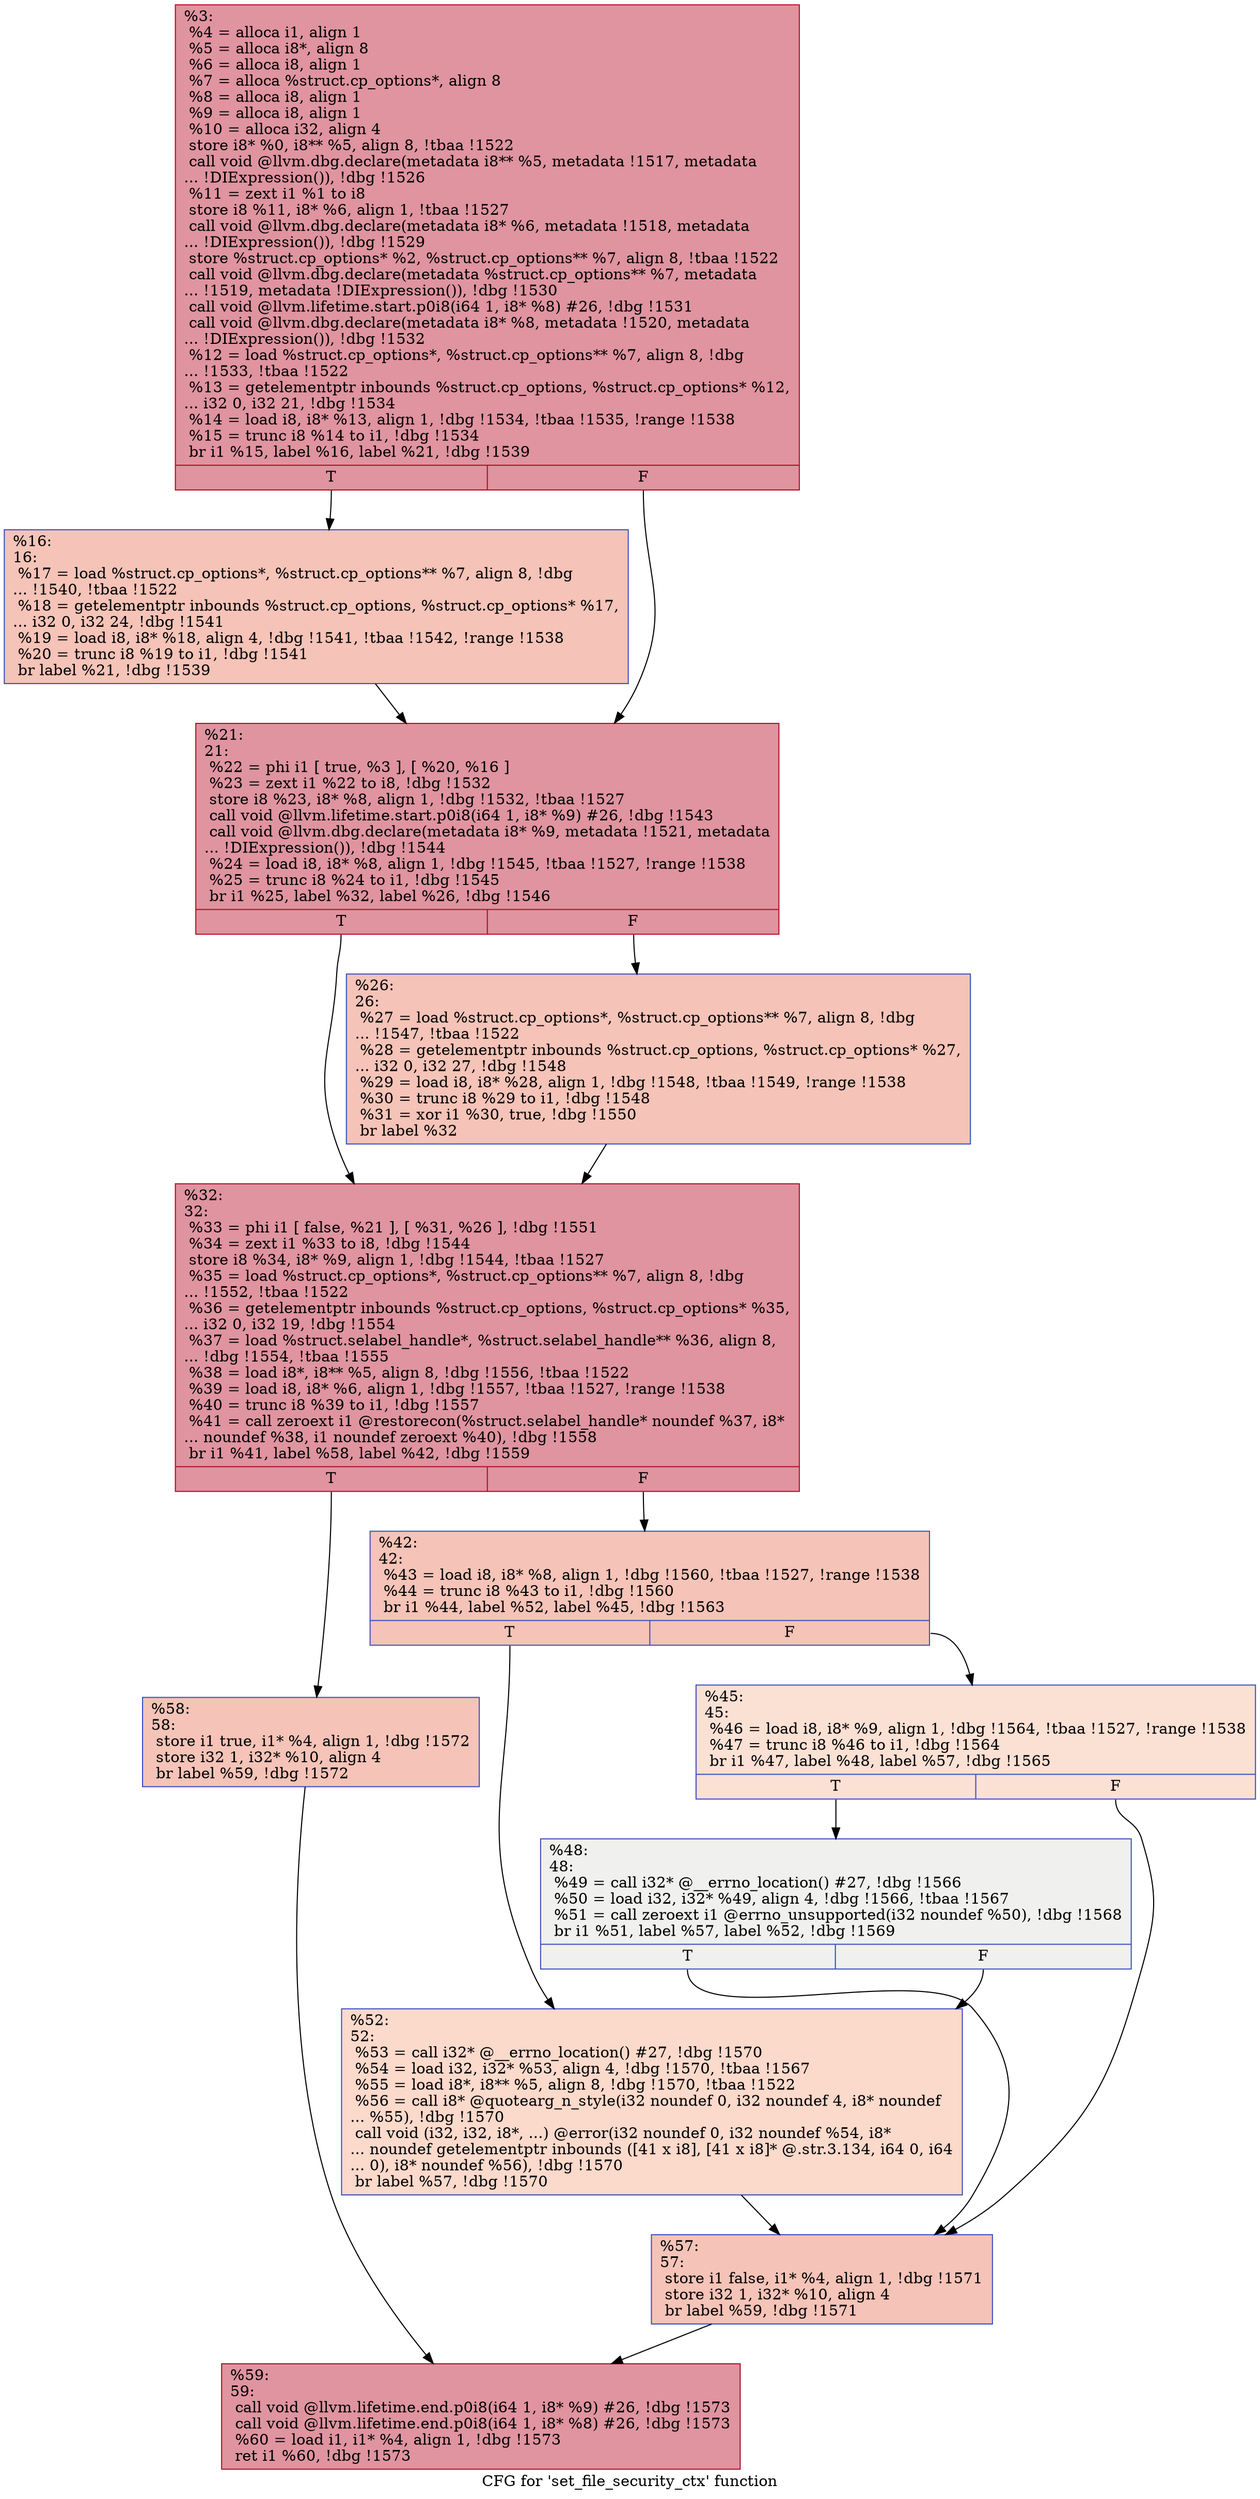 digraph "CFG for 'set_file_security_ctx' function" {
	label="CFG for 'set_file_security_ctx' function";

	Node0xd52940 [shape=record,color="#b70d28ff", style=filled, fillcolor="#b70d2870",label="{%3:\l  %4 = alloca i1, align 1\l  %5 = alloca i8*, align 8\l  %6 = alloca i8, align 1\l  %7 = alloca %struct.cp_options*, align 8\l  %8 = alloca i8, align 1\l  %9 = alloca i8, align 1\l  %10 = alloca i32, align 4\l  store i8* %0, i8** %5, align 8, !tbaa !1522\l  call void @llvm.dbg.declare(metadata i8** %5, metadata !1517, metadata\l... !DIExpression()), !dbg !1526\l  %11 = zext i1 %1 to i8\l  store i8 %11, i8* %6, align 1, !tbaa !1527\l  call void @llvm.dbg.declare(metadata i8* %6, metadata !1518, metadata\l... !DIExpression()), !dbg !1529\l  store %struct.cp_options* %2, %struct.cp_options** %7, align 8, !tbaa !1522\l  call void @llvm.dbg.declare(metadata %struct.cp_options** %7, metadata\l... !1519, metadata !DIExpression()), !dbg !1530\l  call void @llvm.lifetime.start.p0i8(i64 1, i8* %8) #26, !dbg !1531\l  call void @llvm.dbg.declare(metadata i8* %8, metadata !1520, metadata\l... !DIExpression()), !dbg !1532\l  %12 = load %struct.cp_options*, %struct.cp_options** %7, align 8, !dbg\l... !1533, !tbaa !1522\l  %13 = getelementptr inbounds %struct.cp_options, %struct.cp_options* %12,\l... i32 0, i32 21, !dbg !1534\l  %14 = load i8, i8* %13, align 1, !dbg !1534, !tbaa !1535, !range !1538\l  %15 = trunc i8 %14 to i1, !dbg !1534\l  br i1 %15, label %16, label %21, !dbg !1539\l|{<s0>T|<s1>F}}"];
	Node0xd52940:s0 -> Node0xd52a00;
	Node0xd52940:s1 -> Node0xd52a50;
	Node0xd52a00 [shape=record,color="#3d50c3ff", style=filled, fillcolor="#e8765c70",label="{%16:\l16:                                               \l  %17 = load %struct.cp_options*, %struct.cp_options** %7, align 8, !dbg\l... !1540, !tbaa !1522\l  %18 = getelementptr inbounds %struct.cp_options, %struct.cp_options* %17,\l... i32 0, i32 24, !dbg !1541\l  %19 = load i8, i8* %18, align 4, !dbg !1541, !tbaa !1542, !range !1538\l  %20 = trunc i8 %19 to i1, !dbg !1541\l  br label %21, !dbg !1539\l}"];
	Node0xd52a00 -> Node0xd52a50;
	Node0xd52a50 [shape=record,color="#b70d28ff", style=filled, fillcolor="#b70d2870",label="{%21:\l21:                                               \l  %22 = phi i1 [ true, %3 ], [ %20, %16 ]\l  %23 = zext i1 %22 to i8, !dbg !1532\l  store i8 %23, i8* %8, align 1, !dbg !1532, !tbaa !1527\l  call void @llvm.lifetime.start.p0i8(i64 1, i8* %9) #26, !dbg !1543\l  call void @llvm.dbg.declare(metadata i8* %9, metadata !1521, metadata\l... !DIExpression()), !dbg !1544\l  %24 = load i8, i8* %8, align 1, !dbg !1545, !tbaa !1527, !range !1538\l  %25 = trunc i8 %24 to i1, !dbg !1545\l  br i1 %25, label %32, label %26, !dbg !1546\l|{<s0>T|<s1>F}}"];
	Node0xd52a50:s0 -> Node0xd52af0;
	Node0xd52a50:s1 -> Node0xd52aa0;
	Node0xd52aa0 [shape=record,color="#3d50c3ff", style=filled, fillcolor="#e8765c70",label="{%26:\l26:                                               \l  %27 = load %struct.cp_options*, %struct.cp_options** %7, align 8, !dbg\l... !1547, !tbaa !1522\l  %28 = getelementptr inbounds %struct.cp_options, %struct.cp_options* %27,\l... i32 0, i32 27, !dbg !1548\l  %29 = load i8, i8* %28, align 1, !dbg !1548, !tbaa !1549, !range !1538\l  %30 = trunc i8 %29 to i1, !dbg !1548\l  %31 = xor i1 %30, true, !dbg !1550\l  br label %32\l}"];
	Node0xd52aa0 -> Node0xd52af0;
	Node0xd52af0 [shape=record,color="#b70d28ff", style=filled, fillcolor="#b70d2870",label="{%32:\l32:                                               \l  %33 = phi i1 [ false, %21 ], [ %31, %26 ], !dbg !1551\l  %34 = zext i1 %33 to i8, !dbg !1544\l  store i8 %34, i8* %9, align 1, !dbg !1544, !tbaa !1527\l  %35 = load %struct.cp_options*, %struct.cp_options** %7, align 8, !dbg\l... !1552, !tbaa !1522\l  %36 = getelementptr inbounds %struct.cp_options, %struct.cp_options* %35,\l... i32 0, i32 19, !dbg !1554\l  %37 = load %struct.selabel_handle*, %struct.selabel_handle** %36, align 8,\l... !dbg !1554, !tbaa !1555\l  %38 = load i8*, i8** %5, align 8, !dbg !1556, !tbaa !1522\l  %39 = load i8, i8* %6, align 1, !dbg !1557, !tbaa !1527, !range !1538\l  %40 = trunc i8 %39 to i1, !dbg !1557\l  %41 = call zeroext i1 @restorecon(%struct.selabel_handle* noundef %37, i8*\l... noundef %38, i1 noundef zeroext %40), !dbg !1558\l  br i1 %41, label %58, label %42, !dbg !1559\l|{<s0>T|<s1>F}}"];
	Node0xd52af0:s0 -> Node0xd52cd0;
	Node0xd52af0:s1 -> Node0xd52b40;
	Node0xd52b40 [shape=record,color="#3d50c3ff", style=filled, fillcolor="#e8765c70",label="{%42:\l42:                                               \l  %43 = load i8, i8* %8, align 1, !dbg !1560, !tbaa !1527, !range !1538\l  %44 = trunc i8 %43 to i1, !dbg !1560\l  br i1 %44, label %52, label %45, !dbg !1563\l|{<s0>T|<s1>F}}"];
	Node0xd52b40:s0 -> Node0xd52c30;
	Node0xd52b40:s1 -> Node0xd52b90;
	Node0xd52b90 [shape=record,color="#3d50c3ff", style=filled, fillcolor="#f7b99e70",label="{%45:\l45:                                               \l  %46 = load i8, i8* %9, align 1, !dbg !1564, !tbaa !1527, !range !1538\l  %47 = trunc i8 %46 to i1, !dbg !1564\l  br i1 %47, label %48, label %57, !dbg !1565\l|{<s0>T|<s1>F}}"];
	Node0xd52b90:s0 -> Node0xd52be0;
	Node0xd52b90:s1 -> Node0xd52c80;
	Node0xd52be0 [shape=record,color="#3d50c3ff", style=filled, fillcolor="#dedcdb70",label="{%48:\l48:                                               \l  %49 = call i32* @__errno_location() #27, !dbg !1566\l  %50 = load i32, i32* %49, align 4, !dbg !1566, !tbaa !1567\l  %51 = call zeroext i1 @errno_unsupported(i32 noundef %50), !dbg !1568\l  br i1 %51, label %57, label %52, !dbg !1569\l|{<s0>T|<s1>F}}"];
	Node0xd52be0:s0 -> Node0xd52c80;
	Node0xd52be0:s1 -> Node0xd52c30;
	Node0xd52c30 [shape=record,color="#3d50c3ff", style=filled, fillcolor="#f7a88970",label="{%52:\l52:                                               \l  %53 = call i32* @__errno_location() #27, !dbg !1570\l  %54 = load i32, i32* %53, align 4, !dbg !1570, !tbaa !1567\l  %55 = load i8*, i8** %5, align 8, !dbg !1570, !tbaa !1522\l  %56 = call i8* @quotearg_n_style(i32 noundef 0, i32 noundef 4, i8* noundef\l... %55), !dbg !1570\l  call void (i32, i32, i8*, ...) @error(i32 noundef 0, i32 noundef %54, i8*\l... noundef getelementptr inbounds ([41 x i8], [41 x i8]* @.str.3.134, i64 0, i64\l... 0), i8* noundef %56), !dbg !1570\l  br label %57, !dbg !1570\l}"];
	Node0xd52c30 -> Node0xd52c80;
	Node0xd52c80 [shape=record,color="#3d50c3ff", style=filled, fillcolor="#e8765c70",label="{%57:\l57:                                               \l  store i1 false, i1* %4, align 1, !dbg !1571\l  store i32 1, i32* %10, align 4\l  br label %59, !dbg !1571\l}"];
	Node0xd52c80 -> Node0xd52d20;
	Node0xd52cd0 [shape=record,color="#3d50c3ff", style=filled, fillcolor="#e8765c70",label="{%58:\l58:                                               \l  store i1 true, i1* %4, align 1, !dbg !1572\l  store i32 1, i32* %10, align 4\l  br label %59, !dbg !1572\l}"];
	Node0xd52cd0 -> Node0xd52d20;
	Node0xd52d20 [shape=record,color="#b70d28ff", style=filled, fillcolor="#b70d2870",label="{%59:\l59:                                               \l  call void @llvm.lifetime.end.p0i8(i64 1, i8* %9) #26, !dbg !1573\l  call void @llvm.lifetime.end.p0i8(i64 1, i8* %8) #26, !dbg !1573\l  %60 = load i1, i1* %4, align 1, !dbg !1573\l  ret i1 %60, !dbg !1573\l}"];
}
